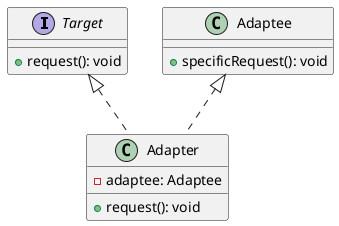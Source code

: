 @startuml Adapter_Pattern
interface Target {
    + request(): void
}

class Adaptee {
    + specificRequest(): void
}

class Adapter {
    - adaptee: Adaptee
    + request(): void
}

Target <|.. Adapter
Adaptee <|.. Adapter

@enduml

